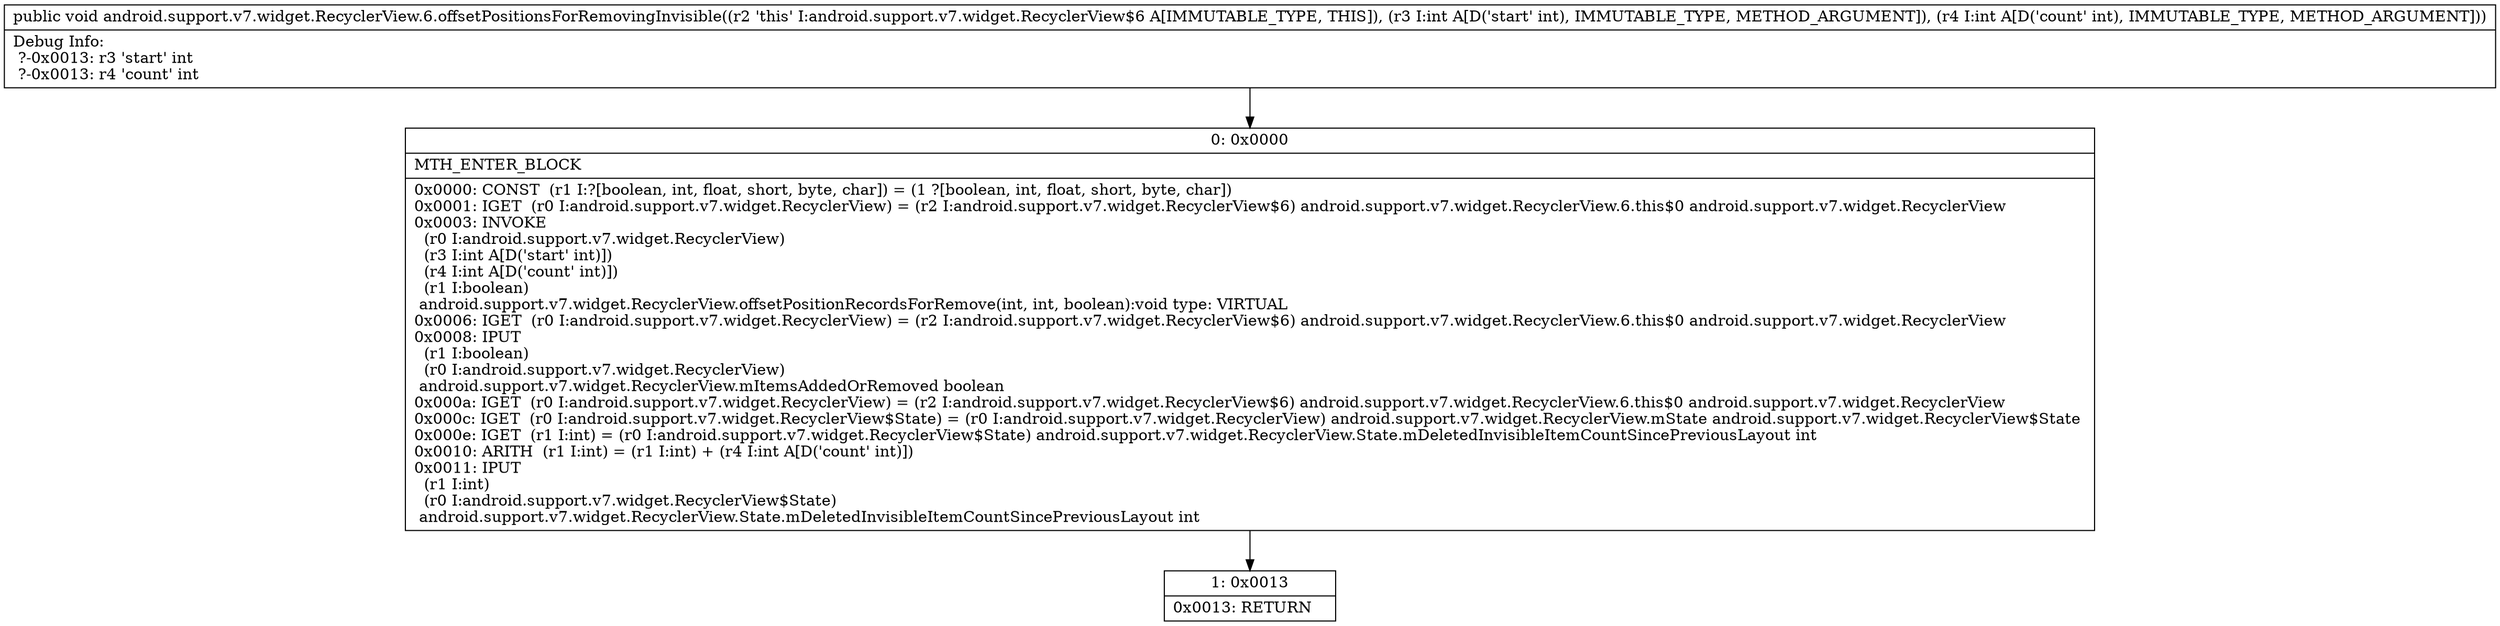 digraph "CFG forandroid.support.v7.widget.RecyclerView.6.offsetPositionsForRemovingInvisible(II)V" {
Node_0 [shape=record,label="{0\:\ 0x0000|MTH_ENTER_BLOCK\l|0x0000: CONST  (r1 I:?[boolean, int, float, short, byte, char]) = (1 ?[boolean, int, float, short, byte, char]) \l0x0001: IGET  (r0 I:android.support.v7.widget.RecyclerView) = (r2 I:android.support.v7.widget.RecyclerView$6) android.support.v7.widget.RecyclerView.6.this$0 android.support.v7.widget.RecyclerView \l0x0003: INVOKE  \l  (r0 I:android.support.v7.widget.RecyclerView)\l  (r3 I:int A[D('start' int)])\l  (r4 I:int A[D('count' int)])\l  (r1 I:boolean)\l android.support.v7.widget.RecyclerView.offsetPositionRecordsForRemove(int, int, boolean):void type: VIRTUAL \l0x0006: IGET  (r0 I:android.support.v7.widget.RecyclerView) = (r2 I:android.support.v7.widget.RecyclerView$6) android.support.v7.widget.RecyclerView.6.this$0 android.support.v7.widget.RecyclerView \l0x0008: IPUT  \l  (r1 I:boolean)\l  (r0 I:android.support.v7.widget.RecyclerView)\l android.support.v7.widget.RecyclerView.mItemsAddedOrRemoved boolean \l0x000a: IGET  (r0 I:android.support.v7.widget.RecyclerView) = (r2 I:android.support.v7.widget.RecyclerView$6) android.support.v7.widget.RecyclerView.6.this$0 android.support.v7.widget.RecyclerView \l0x000c: IGET  (r0 I:android.support.v7.widget.RecyclerView$State) = (r0 I:android.support.v7.widget.RecyclerView) android.support.v7.widget.RecyclerView.mState android.support.v7.widget.RecyclerView$State \l0x000e: IGET  (r1 I:int) = (r0 I:android.support.v7.widget.RecyclerView$State) android.support.v7.widget.RecyclerView.State.mDeletedInvisibleItemCountSincePreviousLayout int \l0x0010: ARITH  (r1 I:int) = (r1 I:int) + (r4 I:int A[D('count' int)]) \l0x0011: IPUT  \l  (r1 I:int)\l  (r0 I:android.support.v7.widget.RecyclerView$State)\l android.support.v7.widget.RecyclerView.State.mDeletedInvisibleItemCountSincePreviousLayout int \l}"];
Node_1 [shape=record,label="{1\:\ 0x0013|0x0013: RETURN   \l}"];
MethodNode[shape=record,label="{public void android.support.v7.widget.RecyclerView.6.offsetPositionsForRemovingInvisible((r2 'this' I:android.support.v7.widget.RecyclerView$6 A[IMMUTABLE_TYPE, THIS]), (r3 I:int A[D('start' int), IMMUTABLE_TYPE, METHOD_ARGUMENT]), (r4 I:int A[D('count' int), IMMUTABLE_TYPE, METHOD_ARGUMENT]))  | Debug Info:\l  ?\-0x0013: r3 'start' int\l  ?\-0x0013: r4 'count' int\l}"];
MethodNode -> Node_0;
Node_0 -> Node_1;
}

